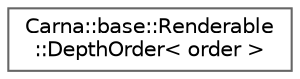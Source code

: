 digraph "Graphical Class Hierarchy"
{
 // LATEX_PDF_SIZE
  bgcolor="transparent";
  edge [fontname=Helvetica,fontsize=10,labelfontname=Helvetica,labelfontsize=10];
  node [fontname=Helvetica,fontsize=10,shape=box,height=0.2,width=0.4];
  rankdir="LR";
  Node0 [id="Node000000",label="Carna::base::Renderable\l::DepthOrder\< order \>",height=0.2,width=0.4,color="grey40", fillcolor="white", style="filled",URL="$structCarna_1_1base_1_1Renderable_1_1DepthOrder.html",tooltip="Defines partial order for renderables w.r.t. to their depth in eye space."];
}
